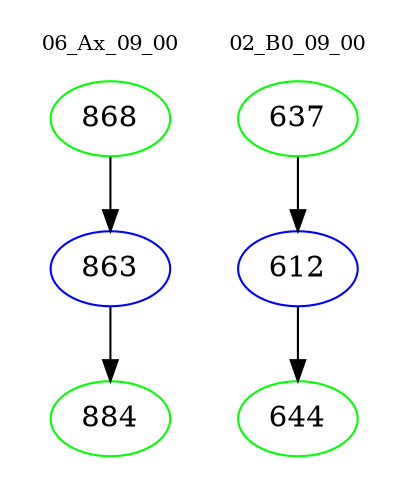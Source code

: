 digraph{
subgraph cluster_0 {
color = white
label = "06_Ax_09_00";
fontsize=10;
T0_868 [label="868", color="green"]
T0_868 -> T0_863 [color="black"]
T0_863 [label="863", color="blue"]
T0_863 -> T0_884 [color="black"]
T0_884 [label="884", color="green"]
}
subgraph cluster_1 {
color = white
label = "02_B0_09_00";
fontsize=10;
T1_637 [label="637", color="green"]
T1_637 -> T1_612 [color="black"]
T1_612 [label="612", color="blue"]
T1_612 -> T1_644 [color="black"]
T1_644 [label="644", color="green"]
}
}
